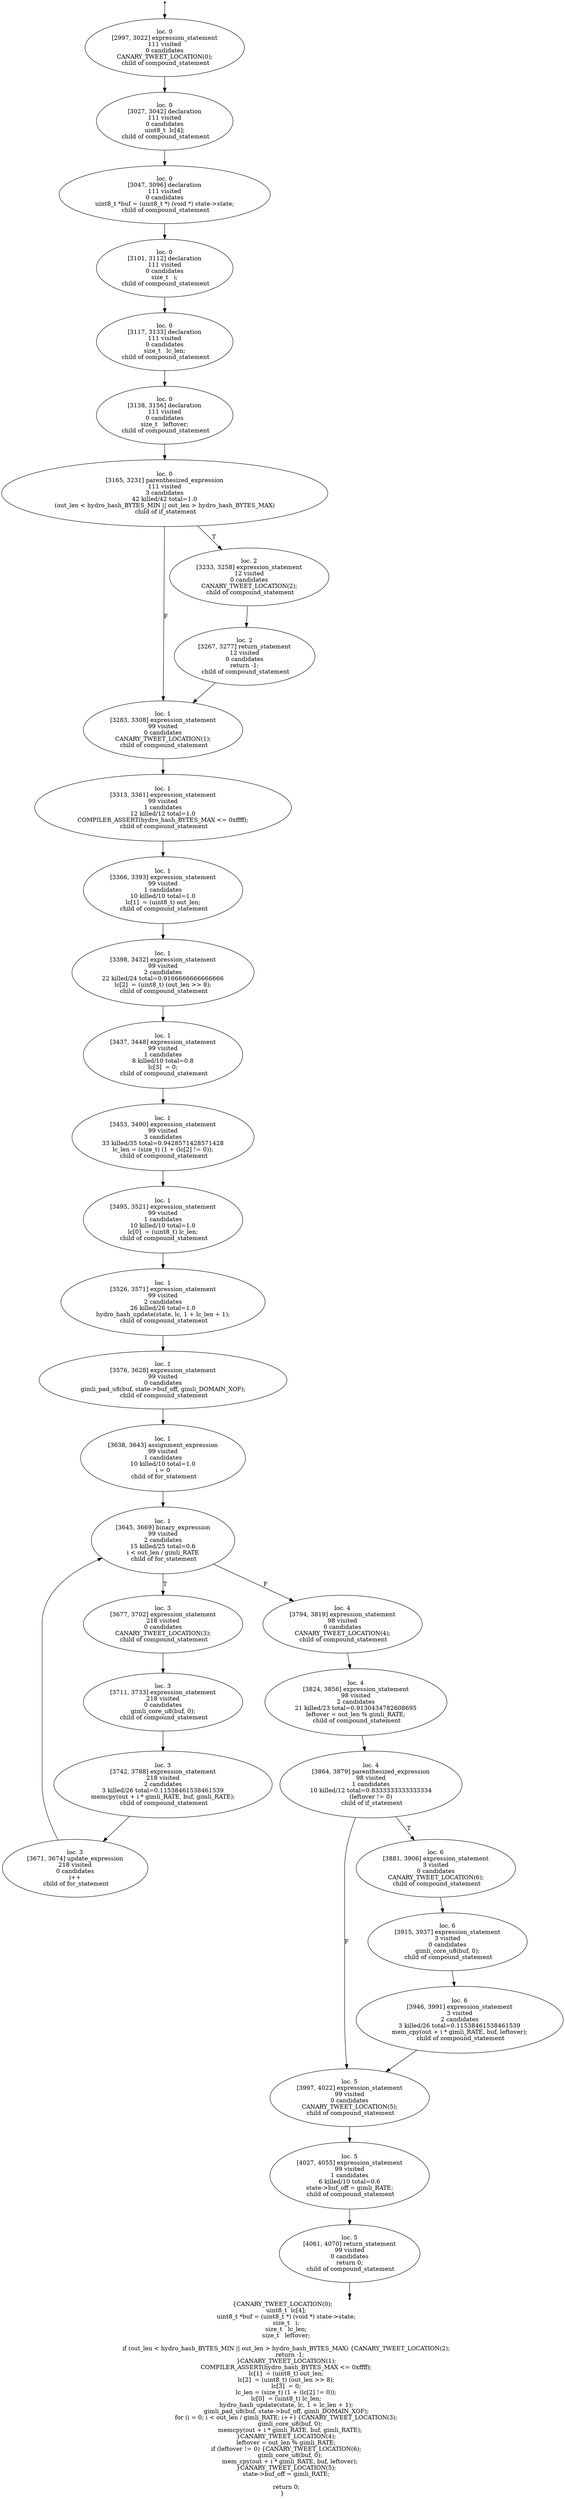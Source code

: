 digraph hydro_hash_final_localised_3 {
	initial [shape=point]
	initial -> "loc. 0
[2997, 3022] expression_statement
111 visited
0 candidates
 CANARY_TWEET_LOCATION(0); 
 child of compound_statement"
	final [shape=point]
	"loc. 5
[4061, 4070] return_statement
99 visited
0 candidates
 return 0; 
 child of compound_statement" -> final
	"loc. 0
[2997, 3022] expression_statement
111 visited
0 candidates
 CANARY_TWEET_LOCATION(0); 
 child of compound_statement"
	"loc. 0
[2997, 3022] expression_statement
111 visited
0 candidates
 CANARY_TWEET_LOCATION(0); 
 child of compound_statement" -> "loc. 0
[3027, 3042] declaration
111 visited
0 candidates
 uint8_t  lc[4]; 
 child of compound_statement"
	"loc. 0
[3027, 3042] declaration
111 visited
0 candidates
 uint8_t  lc[4]; 
 child of compound_statement"
	"loc. 0
[3027, 3042] declaration
111 visited
0 candidates
 uint8_t  lc[4]; 
 child of compound_statement" -> "loc. 0
[3047, 3096] declaration
111 visited
0 candidates
 uint8_t *buf = (uint8_t *) (void *) state->state; 
 child of compound_statement"
	"loc. 0
[3047, 3096] declaration
111 visited
0 candidates
 uint8_t *buf = (uint8_t *) (void *) state->state; 
 child of compound_statement"
	"loc. 0
[3047, 3096] declaration
111 visited
0 candidates
 uint8_t *buf = (uint8_t *) (void *) state->state; 
 child of compound_statement" -> "loc. 0
[3101, 3112] declaration
111 visited
0 candidates
 size_t   i; 
 child of compound_statement"
	"loc. 0
[3101, 3112] declaration
111 visited
0 candidates
 size_t   i; 
 child of compound_statement"
	"loc. 0
[3101, 3112] declaration
111 visited
0 candidates
 size_t   i; 
 child of compound_statement" -> "loc. 0
[3117, 3133] declaration
111 visited
0 candidates
 size_t   lc_len; 
 child of compound_statement"
	"loc. 0
[3117, 3133] declaration
111 visited
0 candidates
 size_t   lc_len; 
 child of compound_statement"
	"loc. 0
[3117, 3133] declaration
111 visited
0 candidates
 size_t   lc_len; 
 child of compound_statement" -> "loc. 0
[3138, 3156] declaration
111 visited
0 candidates
 size_t   leftover; 
 child of compound_statement"
	"loc. 0
[3138, 3156] declaration
111 visited
0 candidates
 size_t   leftover; 
 child of compound_statement"
	"loc. 0
[3138, 3156] declaration
111 visited
0 candidates
 size_t   leftover; 
 child of compound_statement" -> "loc. 0
[3165, 3231] parenthesized_expression
111 visited
3 candidates
42 killed/42 total=1.0
 (out_len < hydro_hash_BYTES_MIN || out_len > hydro_hash_BYTES_MAX) 
 child of if_statement"
	"loc. 0
[3165, 3231] parenthesized_expression
111 visited
3 candidates
42 killed/42 total=1.0
 (out_len < hydro_hash_BYTES_MIN || out_len > hydro_hash_BYTES_MAX) 
 child of if_statement"
	"loc. 0
[3165, 3231] parenthesized_expression
111 visited
3 candidates
42 killed/42 total=1.0
 (out_len < hydro_hash_BYTES_MIN || out_len > hydro_hash_BYTES_MAX) 
 child of if_statement" -> "loc. 2
[3233, 3258] expression_statement
12 visited
0 candidates
 CANARY_TWEET_LOCATION(2); 
 child of compound_statement" [label=T]
	"loc. 0
[3165, 3231] parenthesized_expression
111 visited
3 candidates
42 killed/42 total=1.0
 (out_len < hydro_hash_BYTES_MIN || out_len > hydro_hash_BYTES_MAX) 
 child of if_statement" -> "loc. 1
[3283, 3308] expression_statement
99 visited
0 candidates
 CANARY_TWEET_LOCATION(1); 
 child of compound_statement" [label=F]
	"loc. 2
[3233, 3258] expression_statement
12 visited
0 candidates
 CANARY_TWEET_LOCATION(2); 
 child of compound_statement"
	"loc. 2
[3233, 3258] expression_statement
12 visited
0 candidates
 CANARY_TWEET_LOCATION(2); 
 child of compound_statement" -> "loc. 2
[3267, 3277] return_statement
12 visited
0 candidates
 return -1; 
 child of compound_statement"
	"loc. 1
[3283, 3308] expression_statement
99 visited
0 candidates
 CANARY_TWEET_LOCATION(1); 
 child of compound_statement"
	"loc. 1
[3283, 3308] expression_statement
99 visited
0 candidates
 CANARY_TWEET_LOCATION(1); 
 child of compound_statement" -> "loc. 1
[3313, 3361] expression_statement
99 visited
1 candidates
12 killed/12 total=1.0
 COMPILER_ASSERT(hydro_hash_BYTES_MAX <= 0xffff); 
 child of compound_statement"
	"loc. 2
[3267, 3277] return_statement
12 visited
0 candidates
 return -1; 
 child of compound_statement"
	"loc. 2
[3267, 3277] return_statement
12 visited
0 candidates
 return -1; 
 child of compound_statement" -> "loc. 1
[3283, 3308] expression_statement
99 visited
0 candidates
 CANARY_TWEET_LOCATION(1); 
 child of compound_statement"
	"loc. 1
[3313, 3361] expression_statement
99 visited
1 candidates
12 killed/12 total=1.0
 COMPILER_ASSERT(hydro_hash_BYTES_MAX <= 0xffff); 
 child of compound_statement"
	"loc. 1
[3313, 3361] expression_statement
99 visited
1 candidates
12 killed/12 total=1.0
 COMPILER_ASSERT(hydro_hash_BYTES_MAX <= 0xffff); 
 child of compound_statement" -> "loc. 1
[3366, 3393] expression_statement
99 visited
1 candidates
10 killed/10 total=1.0
 lc[1]  = (uint8_t) out_len; 
 child of compound_statement"
	"loc. 1
[3366, 3393] expression_statement
99 visited
1 candidates
10 killed/10 total=1.0
 lc[1]  = (uint8_t) out_len; 
 child of compound_statement"
	"loc. 1
[3366, 3393] expression_statement
99 visited
1 candidates
10 killed/10 total=1.0
 lc[1]  = (uint8_t) out_len; 
 child of compound_statement" -> "loc. 1
[3398, 3432] expression_statement
99 visited
2 candidates
22 killed/24 total=0.9166666666666666
 lc[2]  = (uint8_t) (out_len >> 8); 
 child of compound_statement"
	"loc. 1
[3398, 3432] expression_statement
99 visited
2 candidates
22 killed/24 total=0.9166666666666666
 lc[2]  = (uint8_t) (out_len >> 8); 
 child of compound_statement"
	"loc. 1
[3398, 3432] expression_statement
99 visited
2 candidates
22 killed/24 total=0.9166666666666666
 lc[2]  = (uint8_t) (out_len >> 8); 
 child of compound_statement" -> "loc. 1
[3437, 3448] expression_statement
99 visited
1 candidates
8 killed/10 total=0.8
 lc[3]  = 0; 
 child of compound_statement"
	"loc. 1
[3437, 3448] expression_statement
99 visited
1 candidates
8 killed/10 total=0.8
 lc[3]  = 0; 
 child of compound_statement"
	"loc. 1
[3437, 3448] expression_statement
99 visited
1 candidates
8 killed/10 total=0.8
 lc[3]  = 0; 
 child of compound_statement" -> "loc. 1
[3453, 3490] expression_statement
99 visited
3 candidates
33 killed/35 total=0.9428571428571428
 lc_len = (size_t) (1 + (lc[2] != 0)); 
 child of compound_statement"
	"loc. 1
[3453, 3490] expression_statement
99 visited
3 candidates
33 killed/35 total=0.9428571428571428
 lc_len = (size_t) (1 + (lc[2] != 0)); 
 child of compound_statement"
	"loc. 1
[3453, 3490] expression_statement
99 visited
3 candidates
33 killed/35 total=0.9428571428571428
 lc_len = (size_t) (1 + (lc[2] != 0)); 
 child of compound_statement" -> "loc. 1
[3495, 3521] expression_statement
99 visited
1 candidates
10 killed/10 total=1.0
 lc[0]  = (uint8_t) lc_len; 
 child of compound_statement"
	"loc. 1
[3495, 3521] expression_statement
99 visited
1 candidates
10 killed/10 total=1.0
 lc[0]  = (uint8_t) lc_len; 
 child of compound_statement"
	"loc. 1
[3495, 3521] expression_statement
99 visited
1 candidates
10 killed/10 total=1.0
 lc[0]  = (uint8_t) lc_len; 
 child of compound_statement" -> "loc. 1
[3526, 3571] expression_statement
99 visited
2 candidates
26 killed/26 total=1.0
 hydro_hash_update(state, lc, 1 + lc_len + 1); 
 child of compound_statement"
	"loc. 1
[3526, 3571] expression_statement
99 visited
2 candidates
26 killed/26 total=1.0
 hydro_hash_update(state, lc, 1 + lc_len + 1); 
 child of compound_statement"
	"loc. 1
[3526, 3571] expression_statement
99 visited
2 candidates
26 killed/26 total=1.0
 hydro_hash_update(state, lc, 1 + lc_len + 1); 
 child of compound_statement" -> "loc. 1
[3576, 3628] expression_statement
99 visited
0 candidates
 gimli_pad_u8(buf, state->buf_off, gimli_DOMAIN_XOF); 
 child of compound_statement"
	"loc. 1
[3576, 3628] expression_statement
99 visited
0 candidates
 gimli_pad_u8(buf, state->buf_off, gimli_DOMAIN_XOF); 
 child of compound_statement"
	"loc. 1
[3576, 3628] expression_statement
99 visited
0 candidates
 gimli_pad_u8(buf, state->buf_off, gimli_DOMAIN_XOF); 
 child of compound_statement" -> "loc. 1
[3638, 3643] assignment_expression
99 visited
1 candidates
10 killed/10 total=1.0
 i = 0 
 child of for_statement"
	"loc. 1
[3638, 3643] assignment_expression
99 visited
1 candidates
10 killed/10 total=1.0
 i = 0 
 child of for_statement"
	"loc. 1
[3638, 3643] assignment_expression
99 visited
1 candidates
10 killed/10 total=1.0
 i = 0 
 child of for_statement" -> "loc. 1
[3645, 3669] binary_expression
99 visited
2 candidates
15 killed/25 total=0.6
 i < out_len / gimli_RATE 
 child of for_statement"
	"loc. 1
[3645, 3669] binary_expression
99 visited
2 candidates
15 killed/25 total=0.6
 i < out_len / gimli_RATE 
 child of for_statement"
	"loc. 1
[3645, 3669] binary_expression
99 visited
2 candidates
15 killed/25 total=0.6
 i < out_len / gimli_RATE 
 child of for_statement" -> "loc. 3
[3677, 3702] expression_statement
218 visited
0 candidates
 CANARY_TWEET_LOCATION(3); 
 child of compound_statement" [label=T]
	"loc. 1
[3645, 3669] binary_expression
99 visited
2 candidates
15 killed/25 total=0.6
 i < out_len / gimli_RATE 
 child of for_statement" -> "loc. 4
[3794, 3819] expression_statement
98 visited
0 candidates
 CANARY_TWEET_LOCATION(4); 
 child of compound_statement" [label=F]
	"loc. 3
[3677, 3702] expression_statement
218 visited
0 candidates
 CANARY_TWEET_LOCATION(3); 
 child of compound_statement"
	"loc. 3
[3677, 3702] expression_statement
218 visited
0 candidates
 CANARY_TWEET_LOCATION(3); 
 child of compound_statement" -> "loc. 3
[3711, 3733] expression_statement
218 visited
0 candidates
 gimli_core_u8(buf, 0); 
 child of compound_statement"
	"loc. 4
[3794, 3819] expression_statement
98 visited
0 candidates
 CANARY_TWEET_LOCATION(4); 
 child of compound_statement"
	"loc. 4
[3794, 3819] expression_statement
98 visited
0 candidates
 CANARY_TWEET_LOCATION(4); 
 child of compound_statement" -> "loc. 4
[3824, 3856] expression_statement
98 visited
2 candidates
21 killed/23 total=0.9130434782608695
 leftover = out_len % gimli_RATE; 
 child of compound_statement"
	"loc. 3
[3671, 3674] update_expression
218 visited
0 candidates
 i++ 
 child of for_statement"
	"loc. 3
[3671, 3674] update_expression
218 visited
0 candidates
 i++ 
 child of for_statement" -> "loc. 1
[3645, 3669] binary_expression
99 visited
2 candidates
15 killed/25 total=0.6
 i < out_len / gimli_RATE 
 child of for_statement"
	"loc. 3
[3711, 3733] expression_statement
218 visited
0 candidates
 gimli_core_u8(buf, 0); 
 child of compound_statement"
	"loc. 3
[3711, 3733] expression_statement
218 visited
0 candidates
 gimli_core_u8(buf, 0); 
 child of compound_statement" -> "loc. 3
[3742, 3788] expression_statement
218 visited
2 candidates
3 killed/26 total=0.11538461538461539
 memcpy(out + i * gimli_RATE, buf, gimli_RATE); 
 child of compound_statement"
	"loc. 3
[3742, 3788] expression_statement
218 visited
2 candidates
3 killed/26 total=0.11538461538461539
 memcpy(out + i * gimli_RATE, buf, gimli_RATE); 
 child of compound_statement"
	"loc. 3
[3742, 3788] expression_statement
218 visited
2 candidates
3 killed/26 total=0.11538461538461539
 memcpy(out + i * gimli_RATE, buf, gimli_RATE); 
 child of compound_statement" -> "loc. 3
[3671, 3674] update_expression
218 visited
0 candidates
 i++ 
 child of for_statement"
	"loc. 4
[3824, 3856] expression_statement
98 visited
2 candidates
21 killed/23 total=0.9130434782608695
 leftover = out_len % gimli_RATE; 
 child of compound_statement"
	"loc. 4
[3824, 3856] expression_statement
98 visited
2 candidates
21 killed/23 total=0.9130434782608695
 leftover = out_len % gimli_RATE; 
 child of compound_statement" -> "loc. 4
[3864, 3879] parenthesized_expression
98 visited
1 candidates
10 killed/12 total=0.8333333333333334
 (leftover != 0) 
 child of if_statement"
	"loc. 4
[3864, 3879] parenthesized_expression
98 visited
1 candidates
10 killed/12 total=0.8333333333333334
 (leftover != 0) 
 child of if_statement"
	"loc. 4
[3864, 3879] parenthesized_expression
98 visited
1 candidates
10 killed/12 total=0.8333333333333334
 (leftover != 0) 
 child of if_statement" -> "loc. 6
[3881, 3906] expression_statement
3 visited
0 candidates
 CANARY_TWEET_LOCATION(6); 
 child of compound_statement" [label=T]
	"loc. 4
[3864, 3879] parenthesized_expression
98 visited
1 candidates
10 killed/12 total=0.8333333333333334
 (leftover != 0) 
 child of if_statement" -> "loc. 5
[3997, 4022] expression_statement
99 visited
0 candidates
 CANARY_TWEET_LOCATION(5); 
 child of compound_statement" [label=F]
	"loc. 6
[3881, 3906] expression_statement
3 visited
0 candidates
 CANARY_TWEET_LOCATION(6); 
 child of compound_statement"
	"loc. 6
[3881, 3906] expression_statement
3 visited
0 candidates
 CANARY_TWEET_LOCATION(6); 
 child of compound_statement" -> "loc. 6
[3915, 3937] expression_statement
3 visited
0 candidates
 gimli_core_u8(buf, 0); 
 child of compound_statement"
	"loc. 5
[3997, 4022] expression_statement
99 visited
0 candidates
 CANARY_TWEET_LOCATION(5); 
 child of compound_statement"
	"loc. 5
[3997, 4022] expression_statement
99 visited
0 candidates
 CANARY_TWEET_LOCATION(5); 
 child of compound_statement" -> "loc. 5
[4027, 4055] expression_statement
99 visited
1 candidates
6 killed/10 total=0.6
 state->buf_off = gimli_RATE; 
 child of compound_statement"
	"loc. 6
[3915, 3937] expression_statement
3 visited
0 candidates
 gimli_core_u8(buf, 0); 
 child of compound_statement"
	"loc. 6
[3915, 3937] expression_statement
3 visited
0 candidates
 gimli_core_u8(buf, 0); 
 child of compound_statement" -> "loc. 6
[3946, 3991] expression_statement
3 visited
2 candidates
3 killed/26 total=0.11538461538461539
 mem_cpy(out + i * gimli_RATE, buf, leftover); 
 child of compound_statement"
	"loc. 6
[3946, 3991] expression_statement
3 visited
2 candidates
3 killed/26 total=0.11538461538461539
 mem_cpy(out + i * gimli_RATE, buf, leftover); 
 child of compound_statement"
	"loc. 6
[3946, 3991] expression_statement
3 visited
2 candidates
3 killed/26 total=0.11538461538461539
 mem_cpy(out + i * gimli_RATE, buf, leftover); 
 child of compound_statement" -> "loc. 5
[3997, 4022] expression_statement
99 visited
0 candidates
 CANARY_TWEET_LOCATION(5); 
 child of compound_statement"
	"loc. 5
[4027, 4055] expression_statement
99 visited
1 candidates
6 killed/10 total=0.6
 state->buf_off = gimli_RATE; 
 child of compound_statement"
	"loc. 5
[4027, 4055] expression_statement
99 visited
1 candidates
6 killed/10 total=0.6
 state->buf_off = gimli_RATE; 
 child of compound_statement" -> "loc. 5
[4061, 4070] return_statement
99 visited
0 candidates
 return 0; 
 child of compound_statement"
	"loc. 5
[4061, 4070] return_statement
99 visited
0 candidates
 return 0; 
 child of compound_statement"
	label="{CANARY_TWEET_LOCATION(0);
    uint8_t  lc[4];
    uint8_t *buf = (uint8_t *) (void *) state->state;
    size_t   i;
    size_t   lc_len;
    size_t   leftover;

    if (out_len < hydro_hash_BYTES_MIN || out_len > hydro_hash_BYTES_MAX) {CANARY_TWEET_LOCATION(2);
        return -1;
    }CANARY_TWEET_LOCATION(1);
    COMPILER_ASSERT(hydro_hash_BYTES_MAX <= 0xffff);
    lc[1]  = (uint8_t) out_len;
    lc[2]  = (uint8_t) (out_len >> 8);
    lc[3]  = 0;
    lc_len = (size_t) (1 + (lc[2] != 0));
    lc[0]  = (uint8_t) lc_len;
    hydro_hash_update(state, lc, 1 + lc_len + 1);
    gimli_pad_u8(buf, state->buf_off, gimli_DOMAIN_XOF);
    for (i = 0; i < out_len / gimli_RATE; i++) {CANARY_TWEET_LOCATION(3);
        gimli_core_u8(buf, 0);
        memcpy(out + i * gimli_RATE, buf, gimli_RATE);
    }CANARY_TWEET_LOCATION(4);
    leftover = out_len % gimli_RATE;
    if (leftover != 0) {CANARY_TWEET_LOCATION(6);
        gimli_core_u8(buf, 0);
        mem_cpy(out + i * gimli_RATE, buf, leftover);
    }CANARY_TWEET_LOCATION(5);
    state->buf_off = gimli_RATE;

    return 0;
}"
}
